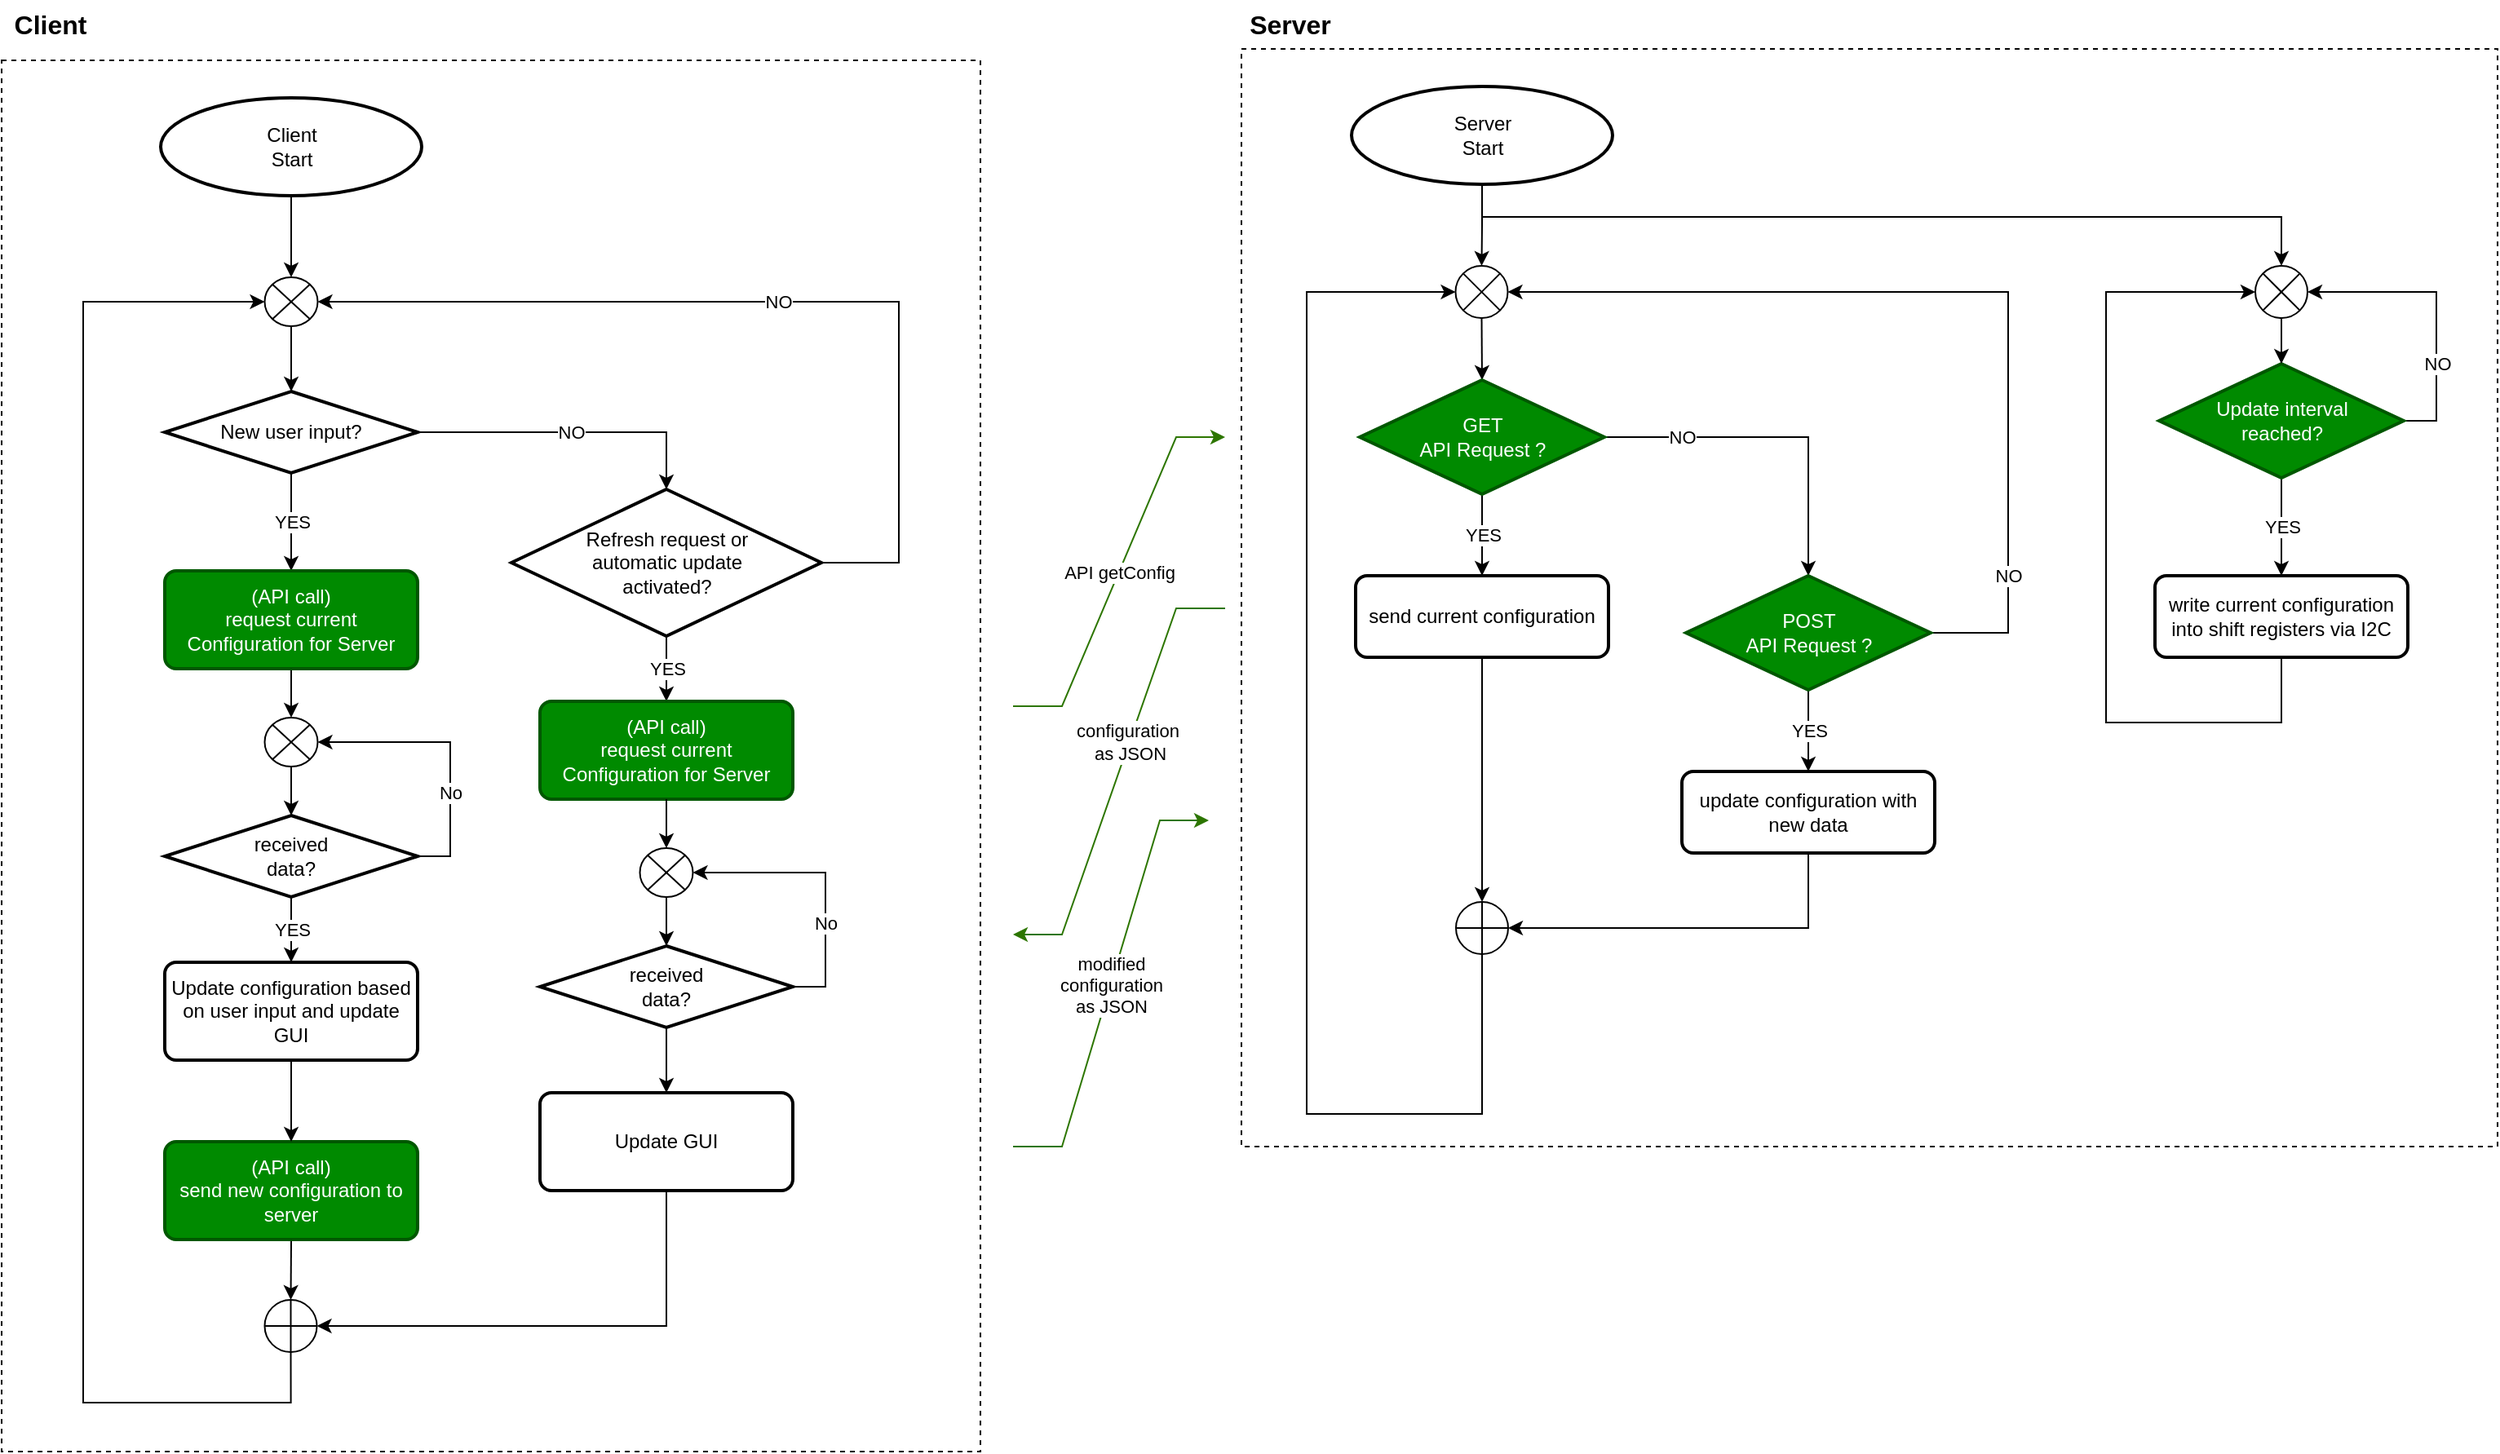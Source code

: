 <mxfile version="21.1.2" type="device">
  <diagram name="Page-1" id="Pg1XpjBiWAMOqzFmVkYa">
    <mxGraphModel dx="2880" dy="1171" grid="1" gridSize="10" guides="1" tooltips="1" connect="1" arrows="1" fold="1" page="1" pageScale="1" pageWidth="1169" pageHeight="827" math="0" shadow="0">
      <root>
        <mxCell id="0" />
        <mxCell id="1" parent="0" />
        <mxCell id="GWNYYibfc6u7Uzu7YpZk-137" value="" style="whiteSpace=wrap;html=1;fillColor=none;dashed=1;imageAspect=1;" vertex="1" parent="1">
          <mxGeometry x="-260" y="64" width="600" height="853" as="geometry" />
        </mxCell>
        <mxCell id="GWNYYibfc6u7Uzu7YpZk-65" style="edgeStyle=orthogonalEdgeStyle;rounded=0;orthogonalLoop=1;jettySize=auto;html=1;exitX=0.5;exitY=1;exitDx=0;exitDy=0;exitPerimeter=0;entryX=0.5;entryY=0;entryDx=0;entryDy=0;entryPerimeter=0;" edge="1" parent="1" source="GWNYYibfc6u7Uzu7YpZk-63" target="GWNYYibfc6u7Uzu7YpZk-64">
          <mxGeometry relative="1" as="geometry" />
        </mxCell>
        <mxCell id="GWNYYibfc6u7Uzu7YpZk-63" value="Client&lt;br&gt;Start" style="strokeWidth=2;html=1;shape=mxgraph.flowchart.start_1;whiteSpace=wrap;" vertex="1" parent="1">
          <mxGeometry x="-162.5" y="87" width="160" height="60" as="geometry" />
        </mxCell>
        <mxCell id="GWNYYibfc6u7Uzu7YpZk-67" style="edgeStyle=orthogonalEdgeStyle;rounded=0;orthogonalLoop=1;jettySize=auto;html=1;exitX=0.5;exitY=1;exitDx=0;exitDy=0;exitPerimeter=0;entryX=0.5;entryY=0;entryDx=0;entryDy=0;entryPerimeter=0;" edge="1" parent="1" source="GWNYYibfc6u7Uzu7YpZk-64" target="GWNYYibfc6u7Uzu7YpZk-66">
          <mxGeometry relative="1" as="geometry" />
        </mxCell>
        <mxCell id="GWNYYibfc6u7Uzu7YpZk-64" value="" style="verticalLabelPosition=bottom;verticalAlign=top;html=1;shape=mxgraph.flowchart.or;" vertex="1" parent="1">
          <mxGeometry x="-98.75" y="197" width="32.5" height="30" as="geometry" />
        </mxCell>
        <mxCell id="GWNYYibfc6u7Uzu7YpZk-77" value="YES" style="edgeStyle=orthogonalEdgeStyle;rounded=0;orthogonalLoop=1;jettySize=auto;html=1;exitX=0.5;exitY=1;exitDx=0;exitDy=0;exitPerimeter=0;entryX=0.5;entryY=0;entryDx=0;entryDy=0;" edge="1" parent="1" source="GWNYYibfc6u7Uzu7YpZk-66" target="GWNYYibfc6u7Uzu7YpZk-69">
          <mxGeometry relative="1" as="geometry" />
        </mxCell>
        <mxCell id="GWNYYibfc6u7Uzu7YpZk-159" value="NO" style="edgeStyle=orthogonalEdgeStyle;rounded=0;orthogonalLoop=1;jettySize=auto;html=1;exitX=1;exitY=0.5;exitDx=0;exitDy=0;exitPerimeter=0;entryX=0.5;entryY=0;entryDx=0;entryDy=0;entryPerimeter=0;" edge="1" parent="1" source="GWNYYibfc6u7Uzu7YpZk-66" target="GWNYYibfc6u7Uzu7YpZk-149">
          <mxGeometry relative="1" as="geometry" />
        </mxCell>
        <mxCell id="GWNYYibfc6u7Uzu7YpZk-66" value="New user input?" style="strokeWidth=2;html=1;shape=mxgraph.flowchart.decision;whiteSpace=wrap;" vertex="1" parent="1">
          <mxGeometry x="-160" y="267" width="155" height="50" as="geometry" />
        </mxCell>
        <mxCell id="GWNYYibfc6u7Uzu7YpZk-76" style="edgeStyle=orthogonalEdgeStyle;rounded=0;orthogonalLoop=1;jettySize=auto;html=1;exitX=0.5;exitY=1;exitDx=0;exitDy=0;entryX=0.5;entryY=0;entryDx=0;entryDy=0;entryPerimeter=0;" edge="1" parent="1" source="GWNYYibfc6u7Uzu7YpZk-69" target="GWNYYibfc6u7Uzu7YpZk-74">
          <mxGeometry relative="1" as="geometry" />
        </mxCell>
        <mxCell id="GWNYYibfc6u7Uzu7YpZk-120" value="API getConfig" style="edgeStyle=entityRelationEdgeStyle;rounded=0;orthogonalLoop=1;jettySize=auto;html=1;fillColor=#60a917;strokeColor=#2D7600;" edge="1" parent="1">
          <mxGeometry relative="1" as="geometry">
            <mxPoint x="490" y="295" as="targetPoint" />
            <mxPoint x="360" y="460" as="sourcePoint" />
          </mxGeometry>
        </mxCell>
        <mxCell id="GWNYYibfc6u7Uzu7YpZk-69" value="(API call)&lt;br&gt;request current Configuration for Server" style="rounded=1;whiteSpace=wrap;html=1;absoluteArcSize=1;arcSize=14;strokeWidth=2;fillColor=#008a00;fontColor=#ffffff;strokeColor=#005700;" vertex="1" parent="1">
          <mxGeometry x="-160" y="377" width="155" height="60" as="geometry" />
        </mxCell>
        <mxCell id="GWNYYibfc6u7Uzu7YpZk-80" style="edgeStyle=orthogonalEdgeStyle;rounded=0;orthogonalLoop=1;jettySize=auto;html=1;exitX=0.5;exitY=1;exitDx=0;exitDy=0;entryX=0;entryY=0.5;entryDx=0;entryDy=0;entryPerimeter=0;exitPerimeter=0;" edge="1" parent="1" source="GWNYYibfc6u7Uzu7YpZk-165" target="GWNYYibfc6u7Uzu7YpZk-64">
          <mxGeometry relative="1" as="geometry">
            <Array as="points">
              <mxPoint x="-83" y="887" />
              <mxPoint x="-210" y="887" />
              <mxPoint x="-210" y="212" />
            </Array>
          </mxGeometry>
        </mxCell>
        <mxCell id="GWNYYibfc6u7Uzu7YpZk-166" style="edgeStyle=none;rounded=0;orthogonalLoop=1;jettySize=auto;html=1;exitX=0.5;exitY=1;exitDx=0;exitDy=0;entryX=0.5;entryY=0;entryDx=0;entryDy=0;entryPerimeter=0;" edge="1" parent="1" source="GWNYYibfc6u7Uzu7YpZk-70" target="GWNYYibfc6u7Uzu7YpZk-165">
          <mxGeometry relative="1" as="geometry" />
        </mxCell>
        <mxCell id="GWNYYibfc6u7Uzu7YpZk-70" value="(API call)&lt;br&gt;send new configuration to server" style="rounded=1;whiteSpace=wrap;html=1;absoluteArcSize=1;arcSize=14;strokeWidth=2;fillColor=#008a00;fontColor=#ffffff;strokeColor=#005700;" vertex="1" parent="1">
          <mxGeometry x="-160" y="727" width="155" height="60" as="geometry" />
        </mxCell>
        <mxCell id="GWNYYibfc6u7Uzu7YpZk-79" style="edgeStyle=orthogonalEdgeStyle;rounded=0;orthogonalLoop=1;jettySize=auto;html=1;exitX=0.5;exitY=1;exitDx=0;exitDy=0;" edge="1" parent="1" source="GWNYYibfc6u7Uzu7YpZk-71" target="GWNYYibfc6u7Uzu7YpZk-70">
          <mxGeometry relative="1" as="geometry" />
        </mxCell>
        <mxCell id="GWNYYibfc6u7Uzu7YpZk-71" value="Update configuration based on user input and update GUI" style="rounded=1;whiteSpace=wrap;html=1;absoluteArcSize=1;arcSize=14;strokeWidth=2;" vertex="1" parent="1">
          <mxGeometry x="-160" y="617" width="155" height="60" as="geometry" />
        </mxCell>
        <mxCell id="GWNYYibfc6u7Uzu7YpZk-78" value="YES" style="edgeStyle=orthogonalEdgeStyle;rounded=0;orthogonalLoop=1;jettySize=auto;html=1;exitX=0.5;exitY=1;exitDx=0;exitDy=0;exitPerimeter=0;entryX=0.5;entryY=0;entryDx=0;entryDy=0;" edge="1" parent="1" source="GWNYYibfc6u7Uzu7YpZk-72" target="GWNYYibfc6u7Uzu7YpZk-71">
          <mxGeometry relative="1" as="geometry" />
        </mxCell>
        <mxCell id="GWNYYibfc6u7Uzu7YpZk-72" value="received &lt;br&gt;data?" style="strokeWidth=2;html=1;shape=mxgraph.flowchart.decision;whiteSpace=wrap;" vertex="1" parent="1">
          <mxGeometry x="-160" y="527" width="155" height="50" as="geometry" />
        </mxCell>
        <mxCell id="GWNYYibfc6u7Uzu7YpZk-73" value="" style="edgeStyle=orthogonalEdgeStyle;rounded=0;orthogonalLoop=1;jettySize=auto;html=1;exitX=0.5;exitY=1;exitDx=0;exitDy=0;exitPerimeter=0;entryX=0.5;entryY=0;entryDx=0;entryDy=0;entryPerimeter=0;" edge="1" parent="1" source="GWNYYibfc6u7Uzu7YpZk-74" target="GWNYYibfc6u7Uzu7YpZk-72">
          <mxGeometry relative="1" as="geometry">
            <mxPoint x="56.25" y="539.48" as="targetPoint" />
          </mxGeometry>
        </mxCell>
        <mxCell id="GWNYYibfc6u7Uzu7YpZk-74" value="" style="verticalLabelPosition=bottom;verticalAlign=top;html=1;shape=mxgraph.flowchart.or;" vertex="1" parent="1">
          <mxGeometry x="-98.75" y="467" width="32.5" height="30" as="geometry" />
        </mxCell>
        <mxCell id="GWNYYibfc6u7Uzu7YpZk-75" value="No" style="edgeStyle=orthogonalEdgeStyle;rounded=0;orthogonalLoop=1;jettySize=auto;html=1;exitX=1;exitY=0.5;exitDx=0;exitDy=0;exitPerimeter=0;entryX=1;entryY=0.5;entryDx=0;entryDy=0;entryPerimeter=0;" edge="1" parent="1" target="GWNYYibfc6u7Uzu7YpZk-74" source="GWNYYibfc6u7Uzu7YpZk-72">
          <mxGeometry x="-0.311" relative="1" as="geometry">
            <mxPoint x="131.25" y="574.48" as="sourcePoint" />
            <mxPoint as="offset" />
          </mxGeometry>
        </mxCell>
        <mxCell id="GWNYYibfc6u7Uzu7YpZk-81" style="edgeStyle=orthogonalEdgeStyle;rounded=0;orthogonalLoop=1;jettySize=auto;html=1;exitX=0.5;exitY=1;exitDx=0;exitDy=0;exitPerimeter=0;entryX=0.5;entryY=0;entryDx=0;entryDy=0;entryPerimeter=0;" edge="1" parent="1" source="GWNYYibfc6u7Uzu7YpZk-82" target="GWNYYibfc6u7Uzu7YpZk-84">
          <mxGeometry relative="1" as="geometry" />
        </mxCell>
        <mxCell id="GWNYYibfc6u7Uzu7YpZk-146" style="edgeStyle=orthogonalEdgeStyle;rounded=0;orthogonalLoop=1;jettySize=auto;html=1;exitX=0.5;exitY=1;exitDx=0;exitDy=0;exitPerimeter=0;entryX=0.5;entryY=0;entryDx=0;entryDy=0;entryPerimeter=0;" edge="1" parent="1" source="GWNYYibfc6u7Uzu7YpZk-82" target="GWNYYibfc6u7Uzu7YpZk-143">
          <mxGeometry relative="1" as="geometry">
            <Array as="points">
              <mxPoint x="648" y="160" />
              <mxPoint x="1138" y="160" />
            </Array>
          </mxGeometry>
        </mxCell>
        <mxCell id="GWNYYibfc6u7Uzu7YpZk-82" value="Server&lt;br&gt;Start" style="strokeWidth=2;html=1;shape=mxgraph.flowchart.start_1;whiteSpace=wrap;" vertex="1" parent="1">
          <mxGeometry x="567.5" y="80" width="160" height="60" as="geometry" />
        </mxCell>
        <mxCell id="GWNYYibfc6u7Uzu7YpZk-83" style="edgeStyle=orthogonalEdgeStyle;rounded=0;orthogonalLoop=1;jettySize=auto;html=1;exitX=0.5;exitY=1;exitDx=0;exitDy=0;exitPerimeter=0;entryX=0.5;entryY=0;entryDx=0;entryDy=0;entryPerimeter=0;" edge="1" parent="1" source="GWNYYibfc6u7Uzu7YpZk-84" target="GWNYYibfc6u7Uzu7YpZk-87">
          <mxGeometry relative="1" as="geometry" />
        </mxCell>
        <mxCell id="GWNYYibfc6u7Uzu7YpZk-84" value="" style="verticalLabelPosition=bottom;verticalAlign=top;html=1;shape=mxgraph.flowchart.or;aspect=fixed;" vertex="1" parent="1">
          <mxGeometry x="631.25" y="190" width="32" height="32" as="geometry" />
        </mxCell>
        <mxCell id="GWNYYibfc6u7Uzu7YpZk-86" value="YES" style="edgeStyle=orthogonalEdgeStyle;rounded=0;orthogonalLoop=1;jettySize=auto;html=1;exitX=0.5;exitY=1;exitDx=0;exitDy=0;exitPerimeter=0;entryX=0.5;entryY=0;entryDx=0;entryDy=0;" edge="1" parent="1" source="GWNYYibfc6u7Uzu7YpZk-87" target="GWNYYibfc6u7Uzu7YpZk-89">
          <mxGeometry relative="1" as="geometry" />
        </mxCell>
        <mxCell id="GWNYYibfc6u7Uzu7YpZk-115" value="NO" style="edgeStyle=orthogonalEdgeStyle;rounded=0;orthogonalLoop=1;jettySize=auto;html=1;exitX=1;exitY=0.5;exitDx=0;exitDy=0;exitPerimeter=0;entryX=0.5;entryY=0;entryDx=0;entryDy=0;entryPerimeter=0;" edge="1" parent="1" source="GWNYYibfc6u7Uzu7YpZk-87" target="GWNYYibfc6u7Uzu7YpZk-104">
          <mxGeometry x="-0.548" relative="1" as="geometry">
            <mxPoint x="730" y="530" as="targetPoint" />
            <mxPoint as="offset" />
          </mxGeometry>
        </mxCell>
        <mxCell id="GWNYYibfc6u7Uzu7YpZk-87" value="GET&lt;br&gt;API Request ?" style="strokeWidth=2;html=1;shape=mxgraph.flowchart.decision;whiteSpace=wrap;fillColor=#008a00;fontColor=#ffffff;strokeColor=#005700;" vertex="1" parent="1">
          <mxGeometry x="572.5" y="260" width="150" height="70" as="geometry" />
        </mxCell>
        <mxCell id="GWNYYibfc6u7Uzu7YpZk-117" style="edgeStyle=orthogonalEdgeStyle;rounded=0;orthogonalLoop=1;jettySize=auto;html=1;exitX=0.5;exitY=1;exitDx=0;exitDy=0;entryX=0.5;entryY=0;entryDx=0;entryDy=0;entryPerimeter=0;" edge="1" parent="1" source="GWNYYibfc6u7Uzu7YpZk-89" target="GWNYYibfc6u7Uzu7YpZk-116">
          <mxGeometry relative="1" as="geometry" />
        </mxCell>
        <mxCell id="GWNYYibfc6u7Uzu7YpZk-89" value="send current configuration" style="rounded=1;whiteSpace=wrap;html=1;absoluteArcSize=1;arcSize=14;strokeWidth=2;" vertex="1" parent="1">
          <mxGeometry x="570" y="380" width="155" height="50" as="geometry" />
        </mxCell>
        <mxCell id="GWNYYibfc6u7Uzu7YpZk-103" value="YES" style="edgeStyle=orthogonalEdgeStyle;rounded=0;orthogonalLoop=1;jettySize=auto;html=1;exitX=0.5;exitY=1;exitDx=0;exitDy=0;exitPerimeter=0;entryX=0.5;entryY=0;entryDx=0;entryDy=0;" edge="1" parent="1" source="GWNYYibfc6u7Uzu7YpZk-104" target="GWNYYibfc6u7Uzu7YpZk-105">
          <mxGeometry relative="1" as="geometry" />
        </mxCell>
        <mxCell id="GWNYYibfc6u7Uzu7YpZk-131" value="NO" style="edgeStyle=orthogonalEdgeStyle;rounded=0;orthogonalLoop=1;jettySize=auto;html=1;exitX=1;exitY=0.5;exitDx=0;exitDy=0;exitPerimeter=0;entryX=1;entryY=0.5;entryDx=0;entryDy=0;entryPerimeter=0;" edge="1" parent="1" source="GWNYYibfc6u7Uzu7YpZk-104" target="GWNYYibfc6u7Uzu7YpZk-84">
          <mxGeometry x="-0.707" relative="1" as="geometry">
            <Array as="points">
              <mxPoint x="970" y="415" />
              <mxPoint x="970" y="206" />
            </Array>
            <mxPoint as="offset" />
          </mxGeometry>
        </mxCell>
        <mxCell id="GWNYYibfc6u7Uzu7YpZk-104" value="POST&lt;br&gt;API Request ?" style="strokeWidth=2;html=1;shape=mxgraph.flowchart.decision;whiteSpace=wrap;fillColor=#008a00;fontColor=#ffffff;strokeColor=#005700;" vertex="1" parent="1">
          <mxGeometry x="772.5" y="380" width="150" height="70" as="geometry" />
        </mxCell>
        <mxCell id="GWNYYibfc6u7Uzu7YpZk-118" style="edgeStyle=orthogonalEdgeStyle;rounded=0;orthogonalLoop=1;jettySize=auto;html=1;exitX=0.5;exitY=1;exitDx=0;exitDy=0;entryX=1;entryY=0.5;entryDx=0;entryDy=0;entryPerimeter=0;" edge="1" parent="1" source="GWNYYibfc6u7Uzu7YpZk-105" target="GWNYYibfc6u7Uzu7YpZk-116">
          <mxGeometry relative="1" as="geometry" />
        </mxCell>
        <mxCell id="GWNYYibfc6u7Uzu7YpZk-105" value="update configuration with new data" style="rounded=1;whiteSpace=wrap;html=1;absoluteArcSize=1;arcSize=14;strokeWidth=2;" vertex="1" parent="1">
          <mxGeometry x="770" y="500" width="155" height="50" as="geometry" />
        </mxCell>
        <mxCell id="GWNYYibfc6u7Uzu7YpZk-119" style="edgeStyle=orthogonalEdgeStyle;rounded=0;orthogonalLoop=1;jettySize=auto;html=1;exitX=0.5;exitY=1;exitDx=0;exitDy=0;exitPerimeter=0;entryX=0;entryY=0.5;entryDx=0;entryDy=0;entryPerimeter=0;" edge="1" parent="1" source="GWNYYibfc6u7Uzu7YpZk-116" target="GWNYYibfc6u7Uzu7YpZk-84">
          <mxGeometry relative="1" as="geometry">
            <Array as="points">
              <mxPoint x="647" y="710" />
              <mxPoint x="540" y="710" />
              <mxPoint x="540" y="206" />
            </Array>
          </mxGeometry>
        </mxCell>
        <mxCell id="GWNYYibfc6u7Uzu7YpZk-116" value="" style="verticalLabelPosition=bottom;verticalAlign=top;html=1;shape=mxgraph.flowchart.summing_function;aspect=fixed;" vertex="1" parent="1">
          <mxGeometry x="631.5" y="580" width="32" height="32" as="geometry" />
        </mxCell>
        <mxCell id="GWNYYibfc6u7Uzu7YpZk-130" value="modified&lt;br&gt;configuration &lt;br&gt;as JSON" style="edgeStyle=entityRelationEdgeStyle;rounded=0;orthogonalLoop=1;jettySize=auto;html=1;fillColor=#60a917;strokeColor=#2D7600;" edge="1" parent="1">
          <mxGeometry relative="1" as="geometry">
            <mxPoint x="480" y="530" as="targetPoint" />
            <mxPoint x="360" y="730" as="sourcePoint" />
            <mxPoint y="1" as="offset" />
          </mxGeometry>
        </mxCell>
        <mxCell id="GWNYYibfc6u7Uzu7YpZk-132" value="configuration&lt;br&gt;&amp;nbsp;as JSON" style="edgeStyle=entityRelationEdgeStyle;rounded=0;orthogonalLoop=1;jettySize=auto;html=1;startArrow=classic;startFill=1;endArrow=none;endFill=0;fillColor=#60a917;strokeColor=#2D7600;" edge="1" parent="1">
          <mxGeometry x="0.141" y="1" relative="1" as="geometry">
            <mxPoint x="490" y="400" as="targetPoint" />
            <mxPoint x="360" y="600" as="sourcePoint" />
            <mxPoint as="offset" />
          </mxGeometry>
        </mxCell>
        <mxCell id="GWNYYibfc6u7Uzu7YpZk-136" value="Client" style="text;html=1;strokeColor=none;fillColor=none;align=center;verticalAlign=middle;whiteSpace=wrap;rounded=0;fontStyle=1;fontSize=16;" vertex="1" parent="1">
          <mxGeometry x="-260" y="27" width="60" height="30" as="geometry" />
        </mxCell>
        <mxCell id="GWNYYibfc6u7Uzu7YpZk-138" value="Server" style="text;html=1;strokeColor=none;fillColor=none;align=center;verticalAlign=middle;whiteSpace=wrap;rounded=0;fontStyle=1;fontSize=16;" vertex="1" parent="1">
          <mxGeometry x="500" y="27" width="60" height="30" as="geometry" />
        </mxCell>
        <mxCell id="GWNYYibfc6u7Uzu7YpZk-145" style="edgeStyle=orthogonalEdgeStyle;rounded=0;orthogonalLoop=1;jettySize=auto;html=1;exitX=0.5;exitY=1;exitDx=0;exitDy=0;entryX=0;entryY=0.5;entryDx=0;entryDy=0;entryPerimeter=0;" edge="1" parent="1" source="GWNYYibfc6u7Uzu7YpZk-140" target="GWNYYibfc6u7Uzu7YpZk-143">
          <mxGeometry relative="1" as="geometry">
            <Array as="points">
              <mxPoint x="1138" y="470" />
              <mxPoint x="1030" y="470" />
              <mxPoint x="1030" y="206" />
            </Array>
          </mxGeometry>
        </mxCell>
        <mxCell id="GWNYYibfc6u7Uzu7YpZk-140" value="write current configuration into shift registers via I2C" style="rounded=1;whiteSpace=wrap;html=1;absoluteArcSize=1;arcSize=14;strokeWidth=2;" vertex="1" parent="1">
          <mxGeometry x="1060" y="380" width="155" height="50" as="geometry" />
        </mxCell>
        <mxCell id="GWNYYibfc6u7Uzu7YpZk-142" value="YES" style="edgeStyle=none;rounded=0;orthogonalLoop=1;jettySize=auto;html=1;exitX=0.5;exitY=1;exitDx=0;exitDy=0;exitPerimeter=0;entryX=0.5;entryY=0;entryDx=0;entryDy=0;" edge="1" parent="1" source="GWNYYibfc6u7Uzu7YpZk-141" target="GWNYYibfc6u7Uzu7YpZk-140">
          <mxGeometry relative="1" as="geometry" />
        </mxCell>
        <mxCell id="GWNYYibfc6u7Uzu7YpZk-147" value="NO" style="edgeStyle=orthogonalEdgeStyle;rounded=0;orthogonalLoop=1;jettySize=auto;html=1;exitX=1;exitY=0.5;exitDx=0;exitDy=0;exitPerimeter=0;entryX=1;entryY=0.5;entryDx=0;entryDy=0;entryPerimeter=0;" edge="1" parent="1" source="GWNYYibfc6u7Uzu7YpZk-141" target="GWNYYibfc6u7Uzu7YpZk-143">
          <mxGeometry x="-0.382" relative="1" as="geometry">
            <mxPoint as="offset" />
          </mxGeometry>
        </mxCell>
        <mxCell id="GWNYYibfc6u7Uzu7YpZk-141" value="Update interval&lt;br&gt;reached?" style="strokeWidth=2;html=1;shape=mxgraph.flowchart.decision;whiteSpace=wrap;fillColor=#008a00;fontColor=#ffffff;strokeColor=#005700;" vertex="1" parent="1">
          <mxGeometry x="1062.5" y="250" width="150" height="70" as="geometry" />
        </mxCell>
        <mxCell id="GWNYYibfc6u7Uzu7YpZk-144" style="edgeStyle=none;rounded=0;orthogonalLoop=1;jettySize=auto;html=1;exitX=0.5;exitY=1;exitDx=0;exitDy=0;exitPerimeter=0;entryX=0.5;entryY=0;entryDx=0;entryDy=0;entryPerimeter=0;" edge="1" parent="1" source="GWNYYibfc6u7Uzu7YpZk-143" target="GWNYYibfc6u7Uzu7YpZk-141">
          <mxGeometry relative="1" as="geometry" />
        </mxCell>
        <mxCell id="GWNYYibfc6u7Uzu7YpZk-143" value="" style="verticalLabelPosition=bottom;verticalAlign=top;html=1;shape=mxgraph.flowchart.or;aspect=fixed;" vertex="1" parent="1">
          <mxGeometry x="1121.5" y="190" width="32" height="32" as="geometry" />
        </mxCell>
        <mxCell id="GWNYYibfc6u7Uzu7YpZk-148" value="" style="whiteSpace=wrap;html=1;fillColor=none;dashed=1;imageAspect=1;" vertex="1" parent="1">
          <mxGeometry x="500" y="57" width="770" height="673" as="geometry" />
        </mxCell>
        <mxCell id="GWNYYibfc6u7Uzu7YpZk-160" value="NO" style="edgeStyle=orthogonalEdgeStyle;rounded=0;orthogonalLoop=1;jettySize=auto;html=1;exitX=1;exitY=0.5;exitDx=0;exitDy=0;exitPerimeter=0;entryX=1;entryY=0.5;entryDx=0;entryDy=0;entryPerimeter=0;" edge="1" parent="1" source="GWNYYibfc6u7Uzu7YpZk-149" target="GWNYYibfc6u7Uzu7YpZk-64">
          <mxGeometry relative="1" as="geometry">
            <Array as="points">
              <mxPoint x="290" y="372" />
              <mxPoint x="290" y="212" />
            </Array>
          </mxGeometry>
        </mxCell>
        <mxCell id="GWNYYibfc6u7Uzu7YpZk-161" value="YES" style="edgeStyle=none;rounded=0;orthogonalLoop=1;jettySize=auto;html=1;exitX=0.5;exitY=1;exitDx=0;exitDy=0;exitPerimeter=0;entryX=0.5;entryY=0;entryDx=0;entryDy=0;" edge="1" parent="1" source="GWNYYibfc6u7Uzu7YpZk-149" target="GWNYYibfc6u7Uzu7YpZk-150">
          <mxGeometry relative="1" as="geometry" />
        </mxCell>
        <mxCell id="GWNYYibfc6u7Uzu7YpZk-149" value="Refresh request or &lt;br&gt;automatic update &lt;br&gt;activated?" style="strokeWidth=2;html=1;shape=mxgraph.flowchart.decision;whiteSpace=wrap;" vertex="1" parent="1">
          <mxGeometry x="52.5" y="327" width="190" height="90" as="geometry" />
        </mxCell>
        <mxCell id="GWNYYibfc6u7Uzu7YpZk-150" value="(API call)&lt;br&gt;request current Configuration for Server" style="rounded=1;whiteSpace=wrap;html=1;absoluteArcSize=1;arcSize=14;strokeWidth=2;fillColor=#008a00;fontColor=#ffffff;strokeColor=#005700;" vertex="1" parent="1">
          <mxGeometry x="70" y="457" width="155" height="60" as="geometry" />
        </mxCell>
        <mxCell id="GWNYYibfc6u7Uzu7YpZk-154" style="edgeStyle=orthogonalEdgeStyle;rounded=0;orthogonalLoop=1;jettySize=auto;html=1;exitX=0.5;exitY=1;exitDx=0;exitDy=0;entryX=0.5;entryY=0;entryDx=0;entryDy=0;entryPerimeter=0;" edge="1" parent="1" target="GWNYYibfc6u7Uzu7YpZk-157" source="GWNYYibfc6u7Uzu7YpZk-150">
          <mxGeometry relative="1" as="geometry">
            <mxPoint x="148" y="517" as="sourcePoint" />
          </mxGeometry>
        </mxCell>
        <mxCell id="GWNYYibfc6u7Uzu7YpZk-163" style="edgeStyle=none;rounded=0;orthogonalLoop=1;jettySize=auto;html=1;exitX=0.5;exitY=1;exitDx=0;exitDy=0;exitPerimeter=0;" edge="1" parent="1" source="GWNYYibfc6u7Uzu7YpZk-155" target="GWNYYibfc6u7Uzu7YpZk-162">
          <mxGeometry relative="1" as="geometry" />
        </mxCell>
        <mxCell id="GWNYYibfc6u7Uzu7YpZk-155" value="received &lt;br&gt;data?" style="strokeWidth=2;html=1;shape=mxgraph.flowchart.decision;whiteSpace=wrap;" vertex="1" parent="1">
          <mxGeometry x="70" y="607" width="155" height="50" as="geometry" />
        </mxCell>
        <mxCell id="GWNYYibfc6u7Uzu7YpZk-156" value="" style="edgeStyle=orthogonalEdgeStyle;rounded=0;orthogonalLoop=1;jettySize=auto;html=1;exitX=0.5;exitY=1;exitDx=0;exitDy=0;exitPerimeter=0;entryX=0.5;entryY=0;entryDx=0;entryDy=0;entryPerimeter=0;" edge="1" parent="1" source="GWNYYibfc6u7Uzu7YpZk-157" target="GWNYYibfc6u7Uzu7YpZk-155">
          <mxGeometry relative="1" as="geometry">
            <mxPoint x="286.25" y="559.48" as="targetPoint" />
          </mxGeometry>
        </mxCell>
        <mxCell id="GWNYYibfc6u7Uzu7YpZk-157" value="" style="verticalLabelPosition=bottom;verticalAlign=top;html=1;shape=mxgraph.flowchart.or;" vertex="1" parent="1">
          <mxGeometry x="131.25" y="547" width="32.5" height="30" as="geometry" />
        </mxCell>
        <mxCell id="GWNYYibfc6u7Uzu7YpZk-158" value="No" style="edgeStyle=orthogonalEdgeStyle;rounded=0;orthogonalLoop=1;jettySize=auto;html=1;exitX=1;exitY=0.5;exitDx=0;exitDy=0;exitPerimeter=0;entryX=1;entryY=0.5;entryDx=0;entryDy=0;entryPerimeter=0;" edge="1" parent="1" source="GWNYYibfc6u7Uzu7YpZk-155" target="GWNYYibfc6u7Uzu7YpZk-157">
          <mxGeometry x="-0.311" relative="1" as="geometry">
            <mxPoint x="361.25" y="654.48" as="sourcePoint" />
            <mxPoint as="offset" />
          </mxGeometry>
        </mxCell>
        <mxCell id="GWNYYibfc6u7Uzu7YpZk-164" style="edgeStyle=orthogonalEdgeStyle;rounded=0;orthogonalLoop=1;jettySize=auto;html=1;exitX=0.5;exitY=1;exitDx=0;exitDy=0;entryX=1;entryY=0.5;entryDx=0;entryDy=0;entryPerimeter=0;" edge="1" parent="1" source="GWNYYibfc6u7Uzu7YpZk-162" target="GWNYYibfc6u7Uzu7YpZk-165">
          <mxGeometry relative="1" as="geometry" />
        </mxCell>
        <mxCell id="GWNYYibfc6u7Uzu7YpZk-162" value="Update GUI" style="rounded=1;whiteSpace=wrap;html=1;absoluteArcSize=1;arcSize=14;strokeWidth=2;" vertex="1" parent="1">
          <mxGeometry x="70" y="697" width="155" height="60" as="geometry" />
        </mxCell>
        <mxCell id="GWNYYibfc6u7Uzu7YpZk-165" value="" style="verticalLabelPosition=bottom;verticalAlign=top;html=1;shape=mxgraph.flowchart.summing_function;" vertex="1" parent="1">
          <mxGeometry x="-98.75" y="824" width="32" height="32" as="geometry" />
        </mxCell>
      </root>
    </mxGraphModel>
  </diagram>
</mxfile>
